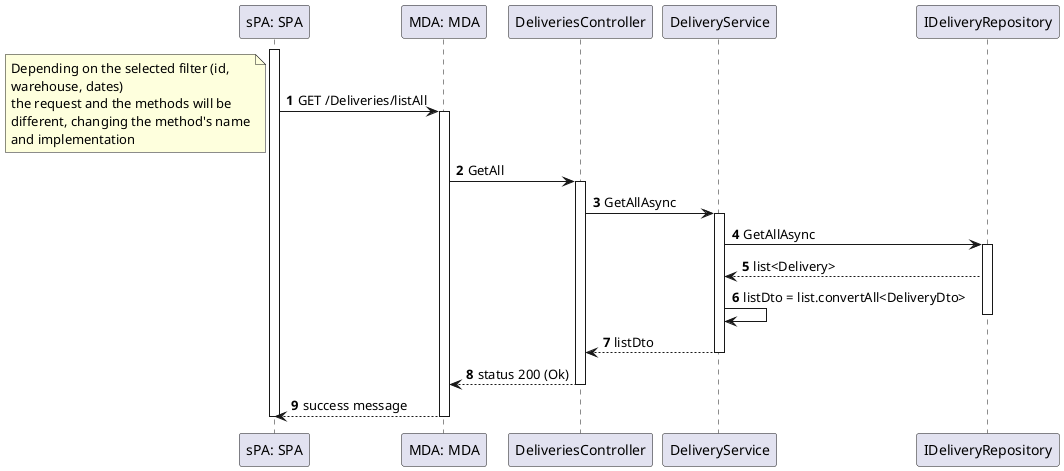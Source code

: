 @startuml
'https://plantuml.com/sequence-diagram

autonumber
participant "sPA: SPA" as sPA
participant "MDA: MDA" as MDA 
participant "DeliveriesController" as controller
participant "DeliveryService" as service
participant "IDeliveryRepository" as repository




activate sPA
sPA -> MDA : GET /Deliveries/listAll
note left
  Depending on the selected filter (id, 
  warehouse, dates) 
  the request and the methods will be 
  different, changing the method's name
  and implementation
end note

activate MDA

MDA -> controller :  GetAll

activate controller

controller-> service : GetAllAsync

activate service

service -> repository : GetAllAsync
activate repository

repository --> service : list<Delivery>

service -> service : listDto = list.convertAll<DeliveryDto>

deactivate repository
service --> controller : listDto
deactivate service


controller --> MDA : status 200 (Ok)
deactivate controller

MDA --> sPA : success message

deactivate MDA


deactivate sPA



@enduml